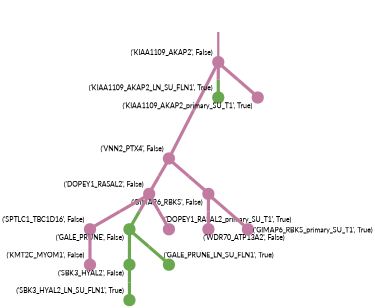 strict digraph  {
graph[splines=false]; nodesep=0.7; rankdir=TB; ranksep=0.6; forcelabels=true; dpi=600; size=2.5;
0 [color="#c27ba0ff", fillcolor="#c27ba0ff", fixedsize=true, fontname=Lato, fontsize="12pt", height="0.25", label="", penwidth=3, shape=circle, style=filled, xlabel="('KIAA1109_AKAP2', False)"];
1 [color="#c27ba0ff", fillcolor="#c27ba0ff", fixedsize=true, fontname=Lato, fontsize="12pt", height="0.25", label="", penwidth=3, shape=circle, style=filled, xlabel="('VNN2_PTX4', False)"];
9 [color="#6aa84fff", fillcolor="#6aa84fff", fixedsize=true, fontname=Lato, fontsize="12pt", height="0.25", label="", penwidth=3, shape=circle, style=filled, xlabel="('KIAA1109_AKAP2_LN_SU_FLN1', True)"];
12 [color="#c27ba0ff", fillcolor="#c27ba0ff", fixedsize=true, fontname=Lato, fontsize="12pt", height="0.25", label="", penwidth=3, shape=circle, style=filled, xlabel="('KIAA1109_AKAP2_primary_SU_T1', True)"];
3 [color="#c27ba0ff", fillcolor="#c27ba0ff", fixedsize=true, fontname=Lato, fontsize="12pt", height="0.25", label="", penwidth=3, shape=circle, style=filled, xlabel="('DOPEY1_RASAL2', False)"];
7 [color="#c27ba0ff", fillcolor="#c27ba0ff", fixedsize=true, fontname=Lato, fontsize="12pt", height="0.25", label="", penwidth=3, shape=circle, style=filled, xlabel="('GIMAP6_RBKS', False)"];
4 [color="#c27ba0ff", fillcolor="#c27ba0ff", fixedsize=true, fontname=Lato, fontsize="12pt", height="0.25", label="", penwidth=3, shape=circle, style=filled, xlabel="('SPTLC1_TBC1D16', False)"];
8 [color="#6aa84fff", fillcolor="#6aa84fff", fixedsize=true, fontname=Lato, fontsize="12pt", height="0.25", label="", penwidth=3, shape=circle, style=filled, xlabel="('GALE_PRUNE', False)"];
13 [color="#c27ba0ff", fillcolor="#c27ba0ff", fixedsize=true, fontname=Lato, fontsize="12pt", height="0.25", label="", penwidth=3, shape=circle, style=filled, xlabel="('DOPEY1_RASAL2_primary_SU_T1', True)"];
6 [color="#c27ba0ff", fillcolor="#c27ba0ff", fixedsize=true, fontname=Lato, fontsize="12pt", height="0.25", label="", penwidth=3, shape=circle, style=filled, xlabel="('KMT2C_MYOM1', False)"];
5 [color="#6aa84fff", fillcolor="#6aa84fff", fixedsize=true, fontname=Lato, fontsize="12pt", height="0.25", label="", penwidth=3, shape=circle, style=filled, xlabel="('SBK3_HYAL2', False)"];
10 [color="#6aa84fff", fillcolor="#6aa84fff", fixedsize=true, fontname=Lato, fontsize="12pt", height="0.25", label="", penwidth=3, shape=circle, style=filled, xlabel="('SBK3_HYAL2_LN_SU_FLN1', True)"];
2 [color="#c27ba0ff", fillcolor="#c27ba0ff", fixedsize=true, fontname=Lato, fontsize="12pt", height="0.25", label="", penwidth=3, shape=circle, style=filled, xlabel="('WDR70_ATP13A2', False)"];
14 [color="#c27ba0ff", fillcolor="#c27ba0ff", fixedsize=true, fontname=Lato, fontsize="12pt", height="0.25", label="", penwidth=3, shape=circle, style=filled, xlabel="('GIMAP6_RBKS_primary_SU_T1', True)"];
11 [color="#6aa84fff", fillcolor="#6aa84fff", fixedsize=true, fontname=Lato, fontsize="12pt", height="0.25", label="", penwidth=3, shape=circle, style=filled, xlabel="('GALE_PRUNE_LN_SU_FLN1', True)"];
normal [label="", penwidth=3, style=invis, xlabel="('KIAA1109_AKAP2', False)"];
0 -> 1  [arrowsize=0, color="#c27ba0ff;0.5:#c27ba0ff", minlen="3.0", penwidth="5.5", style=solid];
0 -> 9  [arrowsize=0, color="#c27ba0ff;0.5:#6aa84fff", minlen="1.0251256227493286", penwidth="5.5", style=solid];
0 -> 12  [arrowsize=0, color="#c27ba0ff;0.5:#c27ba0ff", minlen="1.0251256227493286", penwidth="5.5", style=solid];
1 -> 3  [arrowsize=0, color="#c27ba0ff;0.5:#c27ba0ff", minlen="1.4522613286972046", penwidth="5.5", style=solid];
1 -> 7  [arrowsize=0, color="#c27ba0ff;0.5:#c27ba0ff", minlen="1.0603015422821045", penwidth="5.5", style=solid];
3 -> 4  [arrowsize=0, color="#c27ba0ff;0.5:#c27ba0ff", minlen="1.2211055755615234", penwidth="5.5", style=solid];
3 -> 8  [arrowsize=0, color="#c27ba0ff;0.5:#6aa84fff", minlen="1.0502512454986572", penwidth="5.5", style=solid];
3 -> 13  [arrowsize=0, color="#c27ba0ff;0.5:#c27ba0ff", minlen="1.0251256227493286", penwidth="5.5", style=solid];
7 -> 2  [arrowsize=0, color="#c27ba0ff;0.5:#c27ba0ff", minlen="1.6030151844024658", penwidth="5.5", style=solid];
7 -> 14  [arrowsize=0, color="#c27ba0ff;0.5:#c27ba0ff", minlen="1.0251256227493286", penwidth="5.5", style=solid];
4 -> 6  [arrowsize=0, color="#c27ba0ff;0.5:#c27ba0ff", minlen="1.1105527877807617", penwidth="5.5", style=solid];
8 -> 5  [arrowsize=0, color="#6aa84fff;0.5:#6aa84fff", minlen="1.1306532621383667", penwidth="5.5", style=solid];
8 -> 11  [arrowsize=0, color="#6aa84fff;0.5:#6aa84fff", minlen="1.0251256227493286", penwidth="5.5", style=solid];
5 -> 10  [arrowsize=0, color="#6aa84fff;0.5:#6aa84fff", minlen="1.0251256227493286", penwidth="5.5", style=solid];
normal -> 0  [arrowsize=0, color="#c27ba0ff", label="", penwidth=4, style=solid];
}
